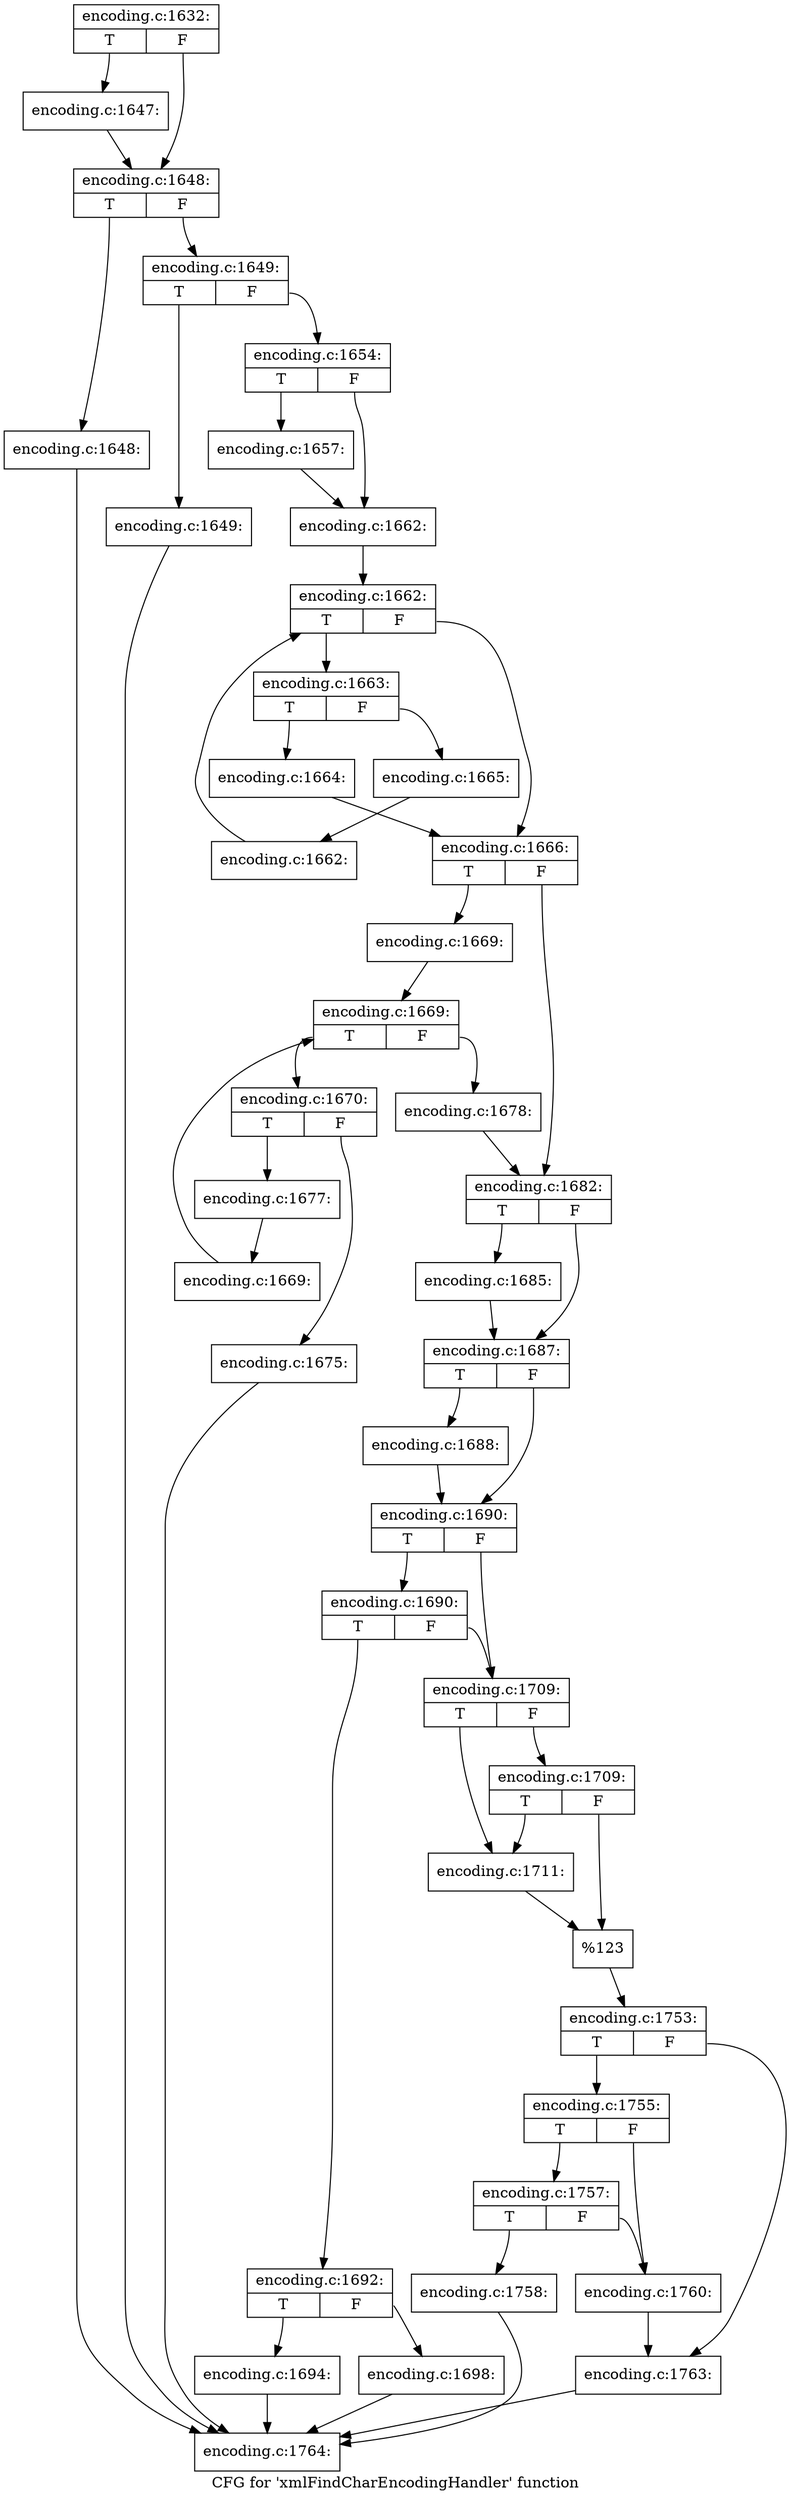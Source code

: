 digraph "CFG for 'xmlFindCharEncodingHandler' function" {
	label="CFG for 'xmlFindCharEncodingHandler' function";

	Node0x46ae950 [shape=record,label="{encoding.c:1632:|{<s0>T|<s1>F}}"];
	Node0x46ae950:s0 -> Node0x46c3b20;
	Node0x46ae950:s1 -> Node0x46c3b70;
	Node0x46c3b20 [shape=record,label="{encoding.c:1647:}"];
	Node0x46c3b20 -> Node0x46c3b70;
	Node0x46c3b70 [shape=record,label="{encoding.c:1648:|{<s0>T|<s1>F}}"];
	Node0x46c3b70:s0 -> Node0x46c3f90;
	Node0x46c3b70:s1 -> Node0x46c3fe0;
	Node0x46c3f90 [shape=record,label="{encoding.c:1648:}"];
	Node0x46c3f90 -> Node0x46c2190;
	Node0x46c3fe0 [shape=record,label="{encoding.c:1649:|{<s0>T|<s1>F}}"];
	Node0x46c3fe0:s0 -> Node0x46c44d0;
	Node0x46c3fe0:s1 -> Node0x46c4520;
	Node0x46c44d0 [shape=record,label="{encoding.c:1649:}"];
	Node0x46c44d0 -> Node0x46c2190;
	Node0x46c4520 [shape=record,label="{encoding.c:1654:|{<s0>T|<s1>F}}"];
	Node0x46c4520:s0 -> Node0x46c4f30;
	Node0x46c4520:s1 -> Node0x46c4f80;
	Node0x46c4f30 [shape=record,label="{encoding.c:1657:}"];
	Node0x46c4f30 -> Node0x46c4f80;
	Node0x46c4f80 [shape=record,label="{encoding.c:1662:}"];
	Node0x46c4f80 -> Node0x46c55a0;
	Node0x46c55a0 [shape=record,label="{encoding.c:1662:|{<s0>T|<s1>F}}"];
	Node0x46c55a0:s0 -> Node0x46c5880;
	Node0x46c55a0:s1 -> Node0x46c5400;
	Node0x46c5880 [shape=record,label="{encoding.c:1663:|{<s0>T|<s1>F}}"];
	Node0x46c5880:s0 -> Node0x46c6140;
	Node0x46c5880:s1 -> Node0x46c6190;
	Node0x46c6140 [shape=record,label="{encoding.c:1664:}"];
	Node0x46c6140 -> Node0x46c5400;
	Node0x46c6190 [shape=record,label="{encoding.c:1665:}"];
	Node0x46c6190 -> Node0x46c57f0;
	Node0x46c57f0 [shape=record,label="{encoding.c:1662:}"];
	Node0x46c57f0 -> Node0x46c55a0;
	Node0x46c5400 [shape=record,label="{encoding.c:1666:|{<s0>T|<s1>F}}"];
	Node0x46c5400:s0 -> Node0x46c6ce0;
	Node0x46c5400:s1 -> Node0x46c6d30;
	Node0x46c6ce0 [shape=record,label="{encoding.c:1669:}"];
	Node0x46c6ce0 -> Node0x46c7220;
	Node0x46c7220 [shape=record,label="{encoding.c:1669:|{<s0>T|<s1>F}}"];
	Node0x46c7220:s0 -> Node0x46c74a0;
	Node0x46c7220:s1 -> Node0x46c7080;
	Node0x46c74a0 [shape=record,label="{encoding.c:1670:|{<s0>T|<s1>F}}"];
	Node0x46c74a0:s0 -> Node0x46c7890;
	Node0x46c74a0:s1 -> Node0x46c7840;
	Node0x46c7840 [shape=record,label="{encoding.c:1675:}"];
	Node0x46c7840 -> Node0x46c2190;
	Node0x46c7890 [shape=record,label="{encoding.c:1677:}"];
	Node0x46c7890 -> Node0x46c7410;
	Node0x46c7410 [shape=record,label="{encoding.c:1669:}"];
	Node0x46c7410 -> Node0x46c7220;
	Node0x46c7080 [shape=record,label="{encoding.c:1678:}"];
	Node0x46c7080 -> Node0x46c6d30;
	Node0x46c6d30 [shape=record,label="{encoding.c:1682:|{<s0>T|<s1>F}}"];
	Node0x46c6d30:s0 -> Node0x46c9060;
	Node0x46c6d30:s1 -> Node0x46c9580;
	Node0x46c9060 [shape=record,label="{encoding.c:1685:}"];
	Node0x46c9060 -> Node0x46c9580;
	Node0x46c9580 [shape=record,label="{encoding.c:1687:|{<s0>T|<s1>F}}"];
	Node0x46c9580:s0 -> Node0x46c9a80;
	Node0x46c9580:s1 -> Node0x46c9ad0;
	Node0x46c9a80 [shape=record,label="{encoding.c:1688:}"];
	Node0x46c9a80 -> Node0x46c9ad0;
	Node0x46c9ad0 [shape=record,label="{encoding.c:1690:|{<s0>T|<s1>F}}"];
	Node0x46c9ad0:s0 -> Node0x46ca2a0;
	Node0x46c9ad0:s1 -> Node0x46ca250;
	Node0x46ca2a0 [shape=record,label="{encoding.c:1690:|{<s0>T|<s1>F}}"];
	Node0x46ca2a0:s0 -> Node0x46ca1b0;
	Node0x46ca2a0:s1 -> Node0x46ca250;
	Node0x46ca1b0 [shape=record,label="{encoding.c:1692:|{<s0>T|<s1>F}}"];
	Node0x46ca1b0:s0 -> Node0x46cab30;
	Node0x46ca1b0:s1 -> Node0x46cab80;
	Node0x46cab30 [shape=record,label="{encoding.c:1694:}"];
	Node0x46cab30 -> Node0x46c2190;
	Node0x46cab80 [shape=record,label="{encoding.c:1698:}"];
	Node0x46cab80 -> Node0x46c2190;
	Node0x46ca250 [shape=record,label="{encoding.c:1709:|{<s0>T|<s1>F}}"];
	Node0x46ca250:s0 -> Node0x46cb3d0;
	Node0x46ca250:s1 -> Node0x46cc8e0;
	Node0x46cc8e0 [shape=record,label="{encoding.c:1709:|{<s0>T|<s1>F}}"];
	Node0x46cc8e0:s0 -> Node0x46cb3d0;
	Node0x46cc8e0:s1 -> Node0x46cc890;
	Node0x46cb3d0 [shape=record,label="{encoding.c:1711:}"];
	Node0x46cb3d0 -> Node0x46cc890;
	Node0x46cc890 [shape=record,label="{%123}"];
	Node0x46cc890 -> Node0x46ca200;
	Node0x46ca200 [shape=record,label="{encoding.c:1753:|{<s0>T|<s1>F}}"];
	Node0x46ca200:s0 -> Node0x46cd930;
	Node0x46ca200:s1 -> Node0x46cd980;
	Node0x46cd930 [shape=record,label="{encoding.c:1755:|{<s0>T|<s1>F}}"];
	Node0x46cd930:s0 -> Node0x46ce150;
	Node0x46cd930:s1 -> Node0x46ce100;
	Node0x46ce150 [shape=record,label="{encoding.c:1757:|{<s0>T|<s1>F}}"];
	Node0x46ce150:s0 -> Node0x46ce0b0;
	Node0x46ce150:s1 -> Node0x46ce100;
	Node0x46ce0b0 [shape=record,label="{encoding.c:1758:}"];
	Node0x46ce0b0 -> Node0x46c2190;
	Node0x46ce100 [shape=record,label="{encoding.c:1760:}"];
	Node0x46ce100 -> Node0x46cd980;
	Node0x46cd980 [shape=record,label="{encoding.c:1763:}"];
	Node0x46cd980 -> Node0x46c2190;
	Node0x46c2190 [shape=record,label="{encoding.c:1764:}"];
}
